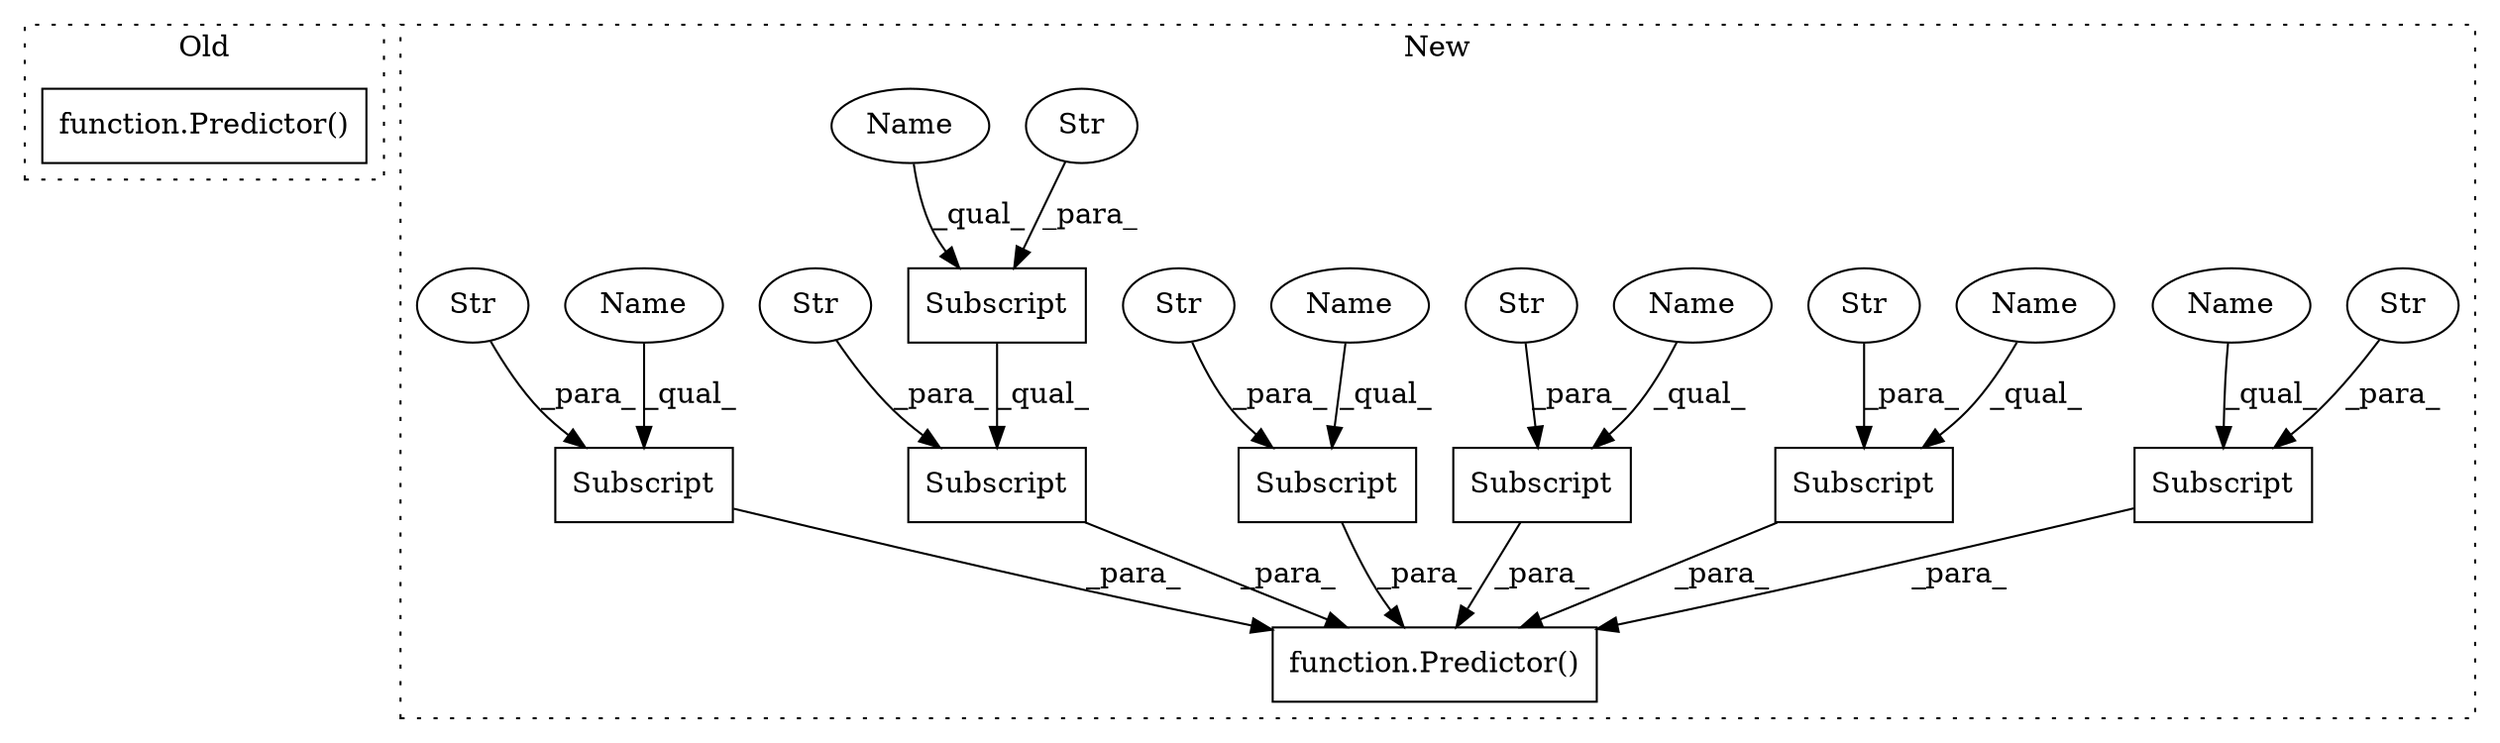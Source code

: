 digraph G {
subgraph cluster0 {
1 [label="function.Predictor()" a="75" s="2093,2128" l="10,1" shape="box"];
label = "Old";
style="dotted";
}
subgraph cluster1 {
2 [label="Subscript" a="63" s="2749,0" l="25,0" shape="box"];
3 [label="Subscript" a="63" s="2802,0" l="29,0" shape="box"];
4 [label="Str" a="66" s="2817" l="13" shape="ellipse"];
5 [label="Subscript" a="63" s="2707,0" l="28,0" shape="box"];
6 [label="Str" a="66" s="2764" l="9" shape="ellipse"];
7 [label="Subscript" a="63" s="2749,0" l="39,0" shape="box"];
8 [label="Str" a="66" s="2775" l="12" shape="ellipse"];
9 [label="Str" a="66" s="2722" l="12" shape="ellipse"];
10 [label="Subscript" a="63" s="2845,0" l="28,0" shape="box"];
11 [label="Str" a="66" s="2860" l="12" shape="ellipse"];
12 [label="Subscript" a="63" s="2937,0" l="33,0" shape="box"];
13 [label="Str" a="66" s="2952" l="17" shape="ellipse"];
14 [label="Subscript" a="63" s="2887,0" l="36,0" shape="box"];
15 [label="Str" a="66" s="2902" l="20" shape="ellipse"];
16 [label="function.Predictor()" a="75" s="2661,2970" l="23,11" shape="box"];
17 [label="Name" a="87" s="2937" l="14" shape="ellipse"];
18 [label="Name" a="87" s="2845" l="14" shape="ellipse"];
19 [label="Name" a="87" s="2707" l="14" shape="ellipse"];
20 [label="Name" a="87" s="2802" l="14" shape="ellipse"];
21 [label="Name" a="87" s="2887" l="14" shape="ellipse"];
22 [label="Name" a="87" s="2749" l="14" shape="ellipse"];
label = "New";
style="dotted";
}
2 -> 7 [label="_qual_"];
3 -> 16 [label="_para_"];
4 -> 3 [label="_para_"];
5 -> 16 [label="_para_"];
6 -> 2 [label="_para_"];
7 -> 16 [label="_para_"];
8 -> 7 [label="_para_"];
9 -> 5 [label="_para_"];
10 -> 16 [label="_para_"];
11 -> 10 [label="_para_"];
12 -> 16 [label="_para_"];
13 -> 12 [label="_para_"];
14 -> 16 [label="_para_"];
15 -> 14 [label="_para_"];
17 -> 12 [label="_qual_"];
18 -> 10 [label="_qual_"];
19 -> 5 [label="_qual_"];
20 -> 3 [label="_qual_"];
21 -> 14 [label="_qual_"];
22 -> 2 [label="_qual_"];
}